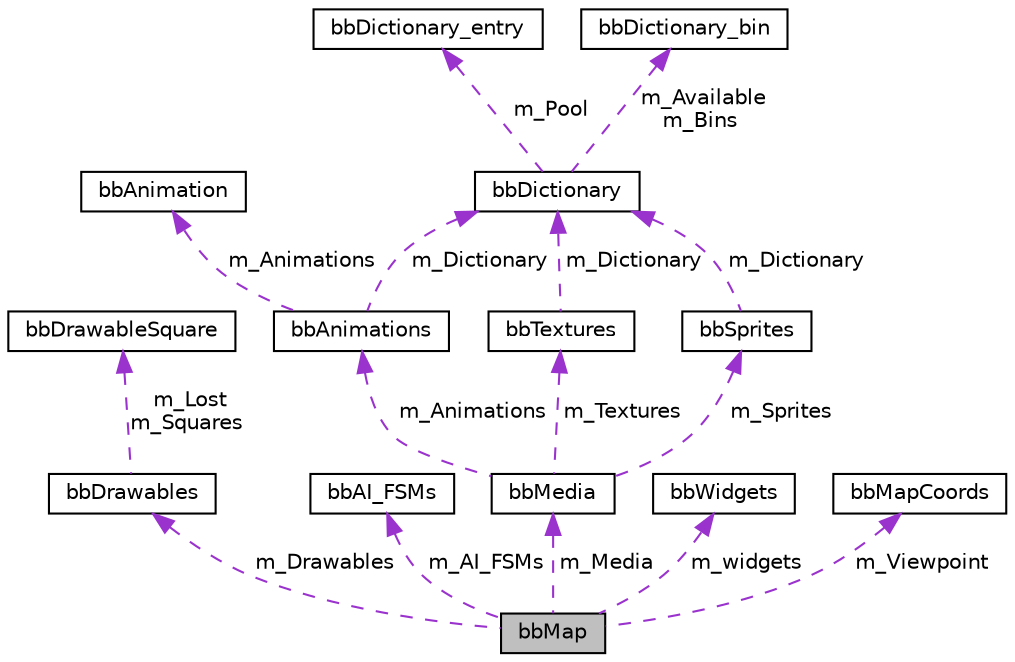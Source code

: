 digraph "bbMap"
{
 // LATEX_PDF_SIZE
  edge [fontname="Helvetica",fontsize="10",labelfontname="Helvetica",labelfontsize="10"];
  node [fontname="Helvetica",fontsize="10",shape=record];
  Node1 [label="bbMap",height=0.2,width=0.4,color="black", fillcolor="grey75", style="filled", fontcolor="black",tooltip=" "];
  Node2 -> Node1 [dir="back",color="darkorchid3",fontsize="10",style="dashed",label=" m_Drawables" ,fontname="Helvetica"];
  Node2 [label="bbDrawables",height=0.2,width=0.4,color="black", fillcolor="white", style="filled",URL="$structbbDrawables.html",tooltip="bbDrawables contains drawables from all squares of the maps' ground surface"];
  Node3 -> Node2 [dir="back",color="darkorchid3",fontsize="10",style="dashed",label=" m_Lost\nm_Squares" ,fontname="Helvetica"];
  Node3 [label="bbDrawableSquare",height=0.2,width=0.4,color="black", fillcolor="white", style="filled",URL="$structbbDrawableSquare.html",tooltip="bbDrawableSquare contains drawables from one square of the maps' ground surface"];
  Node4 -> Node1 [dir="back",color="darkorchid3",fontsize="10",style="dashed",label=" m_AI_FSMs" ,fontname="Helvetica"];
  Node4 [label="bbAI_FSMs",height=0.2,width=0.4,color="black", fillcolor="white", style="filled",URL="$structbbAI__FSMs.html",tooltip="bbAI_FSMs is a container for objects of type bbAI_FSM"];
  Node5 -> Node1 [dir="back",color="darkorchid3",fontsize="10",style="dashed",label=" m_Media" ,fontname="Helvetica"];
  Node5 [label="bbMedia",height=0.2,width=0.4,color="black", fillcolor="white", style="filled",URL="$structbbMedia.html",tooltip=" "];
  Node6 -> Node5 [dir="back",color="darkorchid3",fontsize="10",style="dashed",label=" m_Textures" ,fontname="Helvetica"];
  Node6 [label="bbTextures",height=0.2,width=0.4,color="black", fillcolor="white", style="filled",URL="$structbbTextures.html",tooltip=" "];
  Node7 -> Node6 [dir="back",color="darkorchid3",fontsize="10",style="dashed",label=" m_Dictionary" ,fontname="Helvetica"];
  Node7 [label="bbDictionary",height=0.2,width=0.4,color="black", fillcolor="white", style="filled",URL="$structbbDictionary.html",tooltip=" "];
  Node8 -> Node7 [dir="back",color="darkorchid3",fontsize="10",style="dashed",label=" m_Pool" ,fontname="Helvetica"];
  Node8 [label="bbDictionary_entry",height=0.2,width=0.4,color="black", fillcolor="white", style="filled",URL="$structbbDictionary__entry.html",tooltip=" "];
  Node9 -> Node7 [dir="back",color="darkorchid3",fontsize="10",style="dashed",label=" m_Available\nm_Bins" ,fontname="Helvetica"];
  Node9 [label="bbDictionary_bin",height=0.2,width=0.4,color="black", fillcolor="white", style="filled",URL="$structbbDictionary__bin.html",tooltip=" "];
  Node10 -> Node5 [dir="back",color="darkorchid3",fontsize="10",style="dashed",label=" m_Sprites" ,fontname="Helvetica"];
  Node10 [label="bbSprites",height=0.2,width=0.4,color="black", fillcolor="white", style="filled",URL="$structbbSprites.html",tooltip="bbSprites is a container for sfSprites used in a single bbMap"];
  Node7 -> Node10 [dir="back",color="darkorchid3",fontsize="10",style="dashed",label=" m_Dictionary" ,fontname="Helvetica"];
  Node11 -> Node5 [dir="back",color="darkorchid3",fontsize="10",style="dashed",label=" m_Animations" ,fontname="Helvetica"];
  Node11 [label="bbAnimations",height=0.2,width=0.4,color="black", fillcolor="white", style="filled",URL="$structbbAnimations.html",tooltip="bbAnimations is a container for all of the animations used in a single bbMap"];
  Node12 -> Node11 [dir="back",color="darkorchid3",fontsize="10",style="dashed",label=" m_Animations" ,fontname="Helvetica"];
  Node12 [label="bbAnimation",height=0.2,width=0.4,color="black", fillcolor="white", style="filled",URL="$structbbAnimation.html",tooltip="bbAnimation contains an array of references to sfSprites to be drawn in succession to give the appear..."];
  Node7 -> Node11 [dir="back",color="darkorchid3",fontsize="10",style="dashed",label=" m_Dictionary" ,fontname="Helvetica"];
  Node13 -> Node1 [dir="back",color="darkorchid3",fontsize="10",style="dashed",label=" m_widgets" ,fontname="Helvetica"];
  Node13 [label="bbWidgets",height=0.2,width=0.4,color="black", fillcolor="white", style="filled",URL="$structbbWidgets.html",tooltip="bbWidgets is a container for objects of type bbWisget"];
  Node14 -> Node1 [dir="back",color="darkorchid3",fontsize="10",style="dashed",label=" m_Viewpoint" ,fontname="Helvetica"];
  Node14 [label="bbMapCoords",height=0.2,width=0.4,color="black", fillcolor="white", style="filled",URL="$structbbMapCoords.html",tooltip="Fixed point, 3d coordinates."];
}
